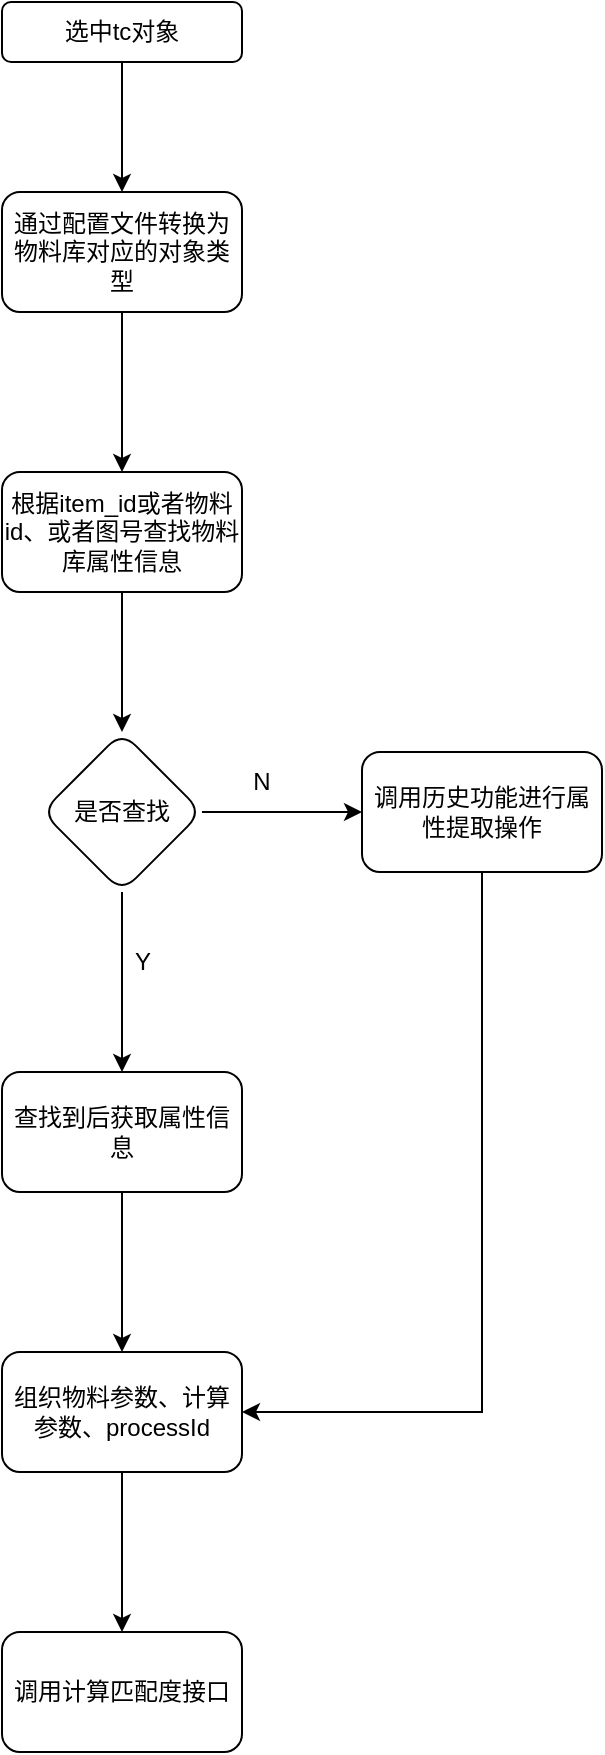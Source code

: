 <mxfile version="17.4.6" type="github"><diagram id="Gl2fd95giOkL8INHm4dN" name="Page-1"><mxGraphModel dx="1038" dy="547" grid="1" gridSize="10" guides="1" tooltips="1" connect="1" arrows="1" fold="1" page="1" pageScale="1" pageWidth="827" pageHeight="1169" math="0" shadow="0"><root><mxCell id="0"/><mxCell id="1" parent="0"/><mxCell id="1jklt8lXGAOSQ0I3yPUP-4" value="" style="edgeStyle=orthogonalEdgeStyle;rounded=0;orthogonalLoop=1;jettySize=auto;html=1;" edge="1" parent="1" source="1jklt8lXGAOSQ0I3yPUP-1" target="1jklt8lXGAOSQ0I3yPUP-3"><mxGeometry relative="1" as="geometry"/></mxCell><mxCell id="1jklt8lXGAOSQ0I3yPUP-1" value="选中tc对象" style="rounded=1;whiteSpace=wrap;html=1;" vertex="1" parent="1"><mxGeometry x="180" y="90" width="120" height="30" as="geometry"/></mxCell><mxCell id="1jklt8lXGAOSQ0I3yPUP-6" value="" style="edgeStyle=orthogonalEdgeStyle;rounded=0;orthogonalLoop=1;jettySize=auto;html=1;" edge="1" parent="1" source="1jklt8lXGAOSQ0I3yPUP-3" target="1jklt8lXGAOSQ0I3yPUP-5"><mxGeometry relative="1" as="geometry"/></mxCell><mxCell id="1jklt8lXGAOSQ0I3yPUP-3" value="通过配置文件转换为物料库对应的对象类型" style="whiteSpace=wrap;html=1;rounded=1;" vertex="1" parent="1"><mxGeometry x="180" y="185" width="120" height="60" as="geometry"/></mxCell><mxCell id="1jklt8lXGAOSQ0I3yPUP-8" value="" style="edgeStyle=orthogonalEdgeStyle;rounded=0;orthogonalLoop=1;jettySize=auto;html=1;" edge="1" parent="1" source="1jklt8lXGAOSQ0I3yPUP-5" target="1jklt8lXGAOSQ0I3yPUP-7"><mxGeometry relative="1" as="geometry"/></mxCell><mxCell id="1jklt8lXGAOSQ0I3yPUP-5" value="根据item_id或者物料id、或者图号查找物料库属性信息" style="whiteSpace=wrap;html=1;rounded=1;" vertex="1" parent="1"><mxGeometry x="180" y="325" width="120" height="60" as="geometry"/></mxCell><mxCell id="1jklt8lXGAOSQ0I3yPUP-10" value="" style="edgeStyle=orthogonalEdgeStyle;rounded=0;orthogonalLoop=1;jettySize=auto;html=1;" edge="1" parent="1" source="1jklt8lXGAOSQ0I3yPUP-7" target="1jklt8lXGAOSQ0I3yPUP-9"><mxGeometry relative="1" as="geometry"/></mxCell><mxCell id="1jklt8lXGAOSQ0I3yPUP-13" value="" style="edgeStyle=orthogonalEdgeStyle;rounded=0;orthogonalLoop=1;jettySize=auto;html=1;" edge="1" parent="1" source="1jklt8lXGAOSQ0I3yPUP-7" target="1jklt8lXGAOSQ0I3yPUP-12"><mxGeometry relative="1" as="geometry"/></mxCell><mxCell id="1jklt8lXGAOSQ0I3yPUP-7" value="是否查找" style="rhombus;whiteSpace=wrap;html=1;rounded=1;" vertex="1" parent="1"><mxGeometry x="200" y="455" width="80" height="80" as="geometry"/></mxCell><mxCell id="1jklt8lXGAOSQ0I3yPUP-18" value="" style="edgeStyle=orthogonalEdgeStyle;rounded=0;orthogonalLoop=1;jettySize=auto;html=1;" edge="1" parent="1" source="1jklt8lXGAOSQ0I3yPUP-9" target="1jklt8lXGAOSQ0I3yPUP-17"><mxGeometry relative="1" as="geometry"/></mxCell><mxCell id="1jklt8lXGAOSQ0I3yPUP-9" value="查找到后获取属性信息" style="whiteSpace=wrap;html=1;rounded=1;" vertex="1" parent="1"><mxGeometry x="180" y="625" width="120" height="60" as="geometry"/></mxCell><mxCell id="1jklt8lXGAOSQ0I3yPUP-11" value="Y" style="text;html=1;align=center;verticalAlign=middle;resizable=0;points=[];autosize=1;strokeColor=none;fillColor=none;" vertex="1" parent="1"><mxGeometry x="240" y="560" width="20" height="20" as="geometry"/></mxCell><mxCell id="1jklt8lXGAOSQ0I3yPUP-19" style="edgeStyle=orthogonalEdgeStyle;rounded=0;orthogonalLoop=1;jettySize=auto;html=1;entryX=1;entryY=0.5;entryDx=0;entryDy=0;" edge="1" parent="1" source="1jklt8lXGAOSQ0I3yPUP-12" target="1jklt8lXGAOSQ0I3yPUP-17"><mxGeometry relative="1" as="geometry"><Array as="points"><mxPoint x="420" y="795"/></Array></mxGeometry></mxCell><mxCell id="1jklt8lXGAOSQ0I3yPUP-12" value="调用历史功能进行属性提取操作" style="whiteSpace=wrap;html=1;rounded=1;" vertex="1" parent="1"><mxGeometry x="360" y="465" width="120" height="60" as="geometry"/></mxCell><mxCell id="1jklt8lXGAOSQ0I3yPUP-15" value="N" style="text;html=1;strokeColor=none;fillColor=none;align=center;verticalAlign=middle;whiteSpace=wrap;rounded=0;" vertex="1" parent="1"><mxGeometry x="280" y="465" width="60" height="30" as="geometry"/></mxCell><mxCell id="1jklt8lXGAOSQ0I3yPUP-21" value="" style="edgeStyle=orthogonalEdgeStyle;rounded=0;orthogonalLoop=1;jettySize=auto;html=1;" edge="1" parent="1" source="1jklt8lXGAOSQ0I3yPUP-17" target="1jklt8lXGAOSQ0I3yPUP-20"><mxGeometry relative="1" as="geometry"/></mxCell><mxCell id="1jklt8lXGAOSQ0I3yPUP-17" value="组织物料参数、计算参数、processId" style="whiteSpace=wrap;html=1;rounded=1;" vertex="1" parent="1"><mxGeometry x="180" y="765" width="120" height="60" as="geometry"/></mxCell><mxCell id="1jklt8lXGAOSQ0I3yPUP-20" value="调用计算匹配度接口" style="whiteSpace=wrap;html=1;rounded=1;" vertex="1" parent="1"><mxGeometry x="180" y="905" width="120" height="60" as="geometry"/></mxCell></root></mxGraphModel></diagram></mxfile>